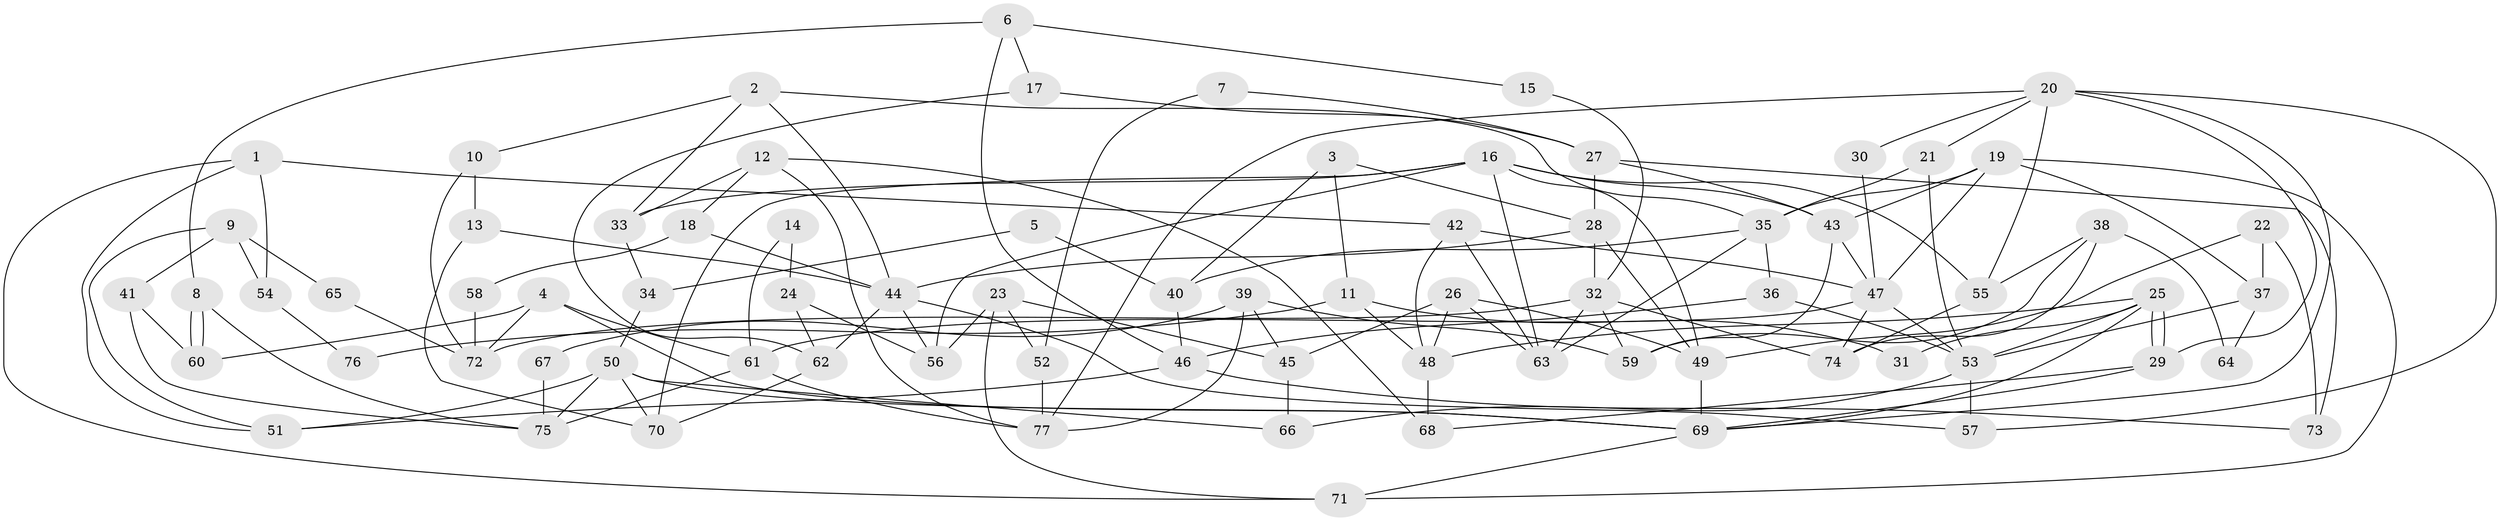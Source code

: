 // Generated by graph-tools (version 1.1) at 2025/50/03/09/25 03:50:04]
// undirected, 77 vertices, 154 edges
graph export_dot {
graph [start="1"]
  node [color=gray90,style=filled];
  1;
  2;
  3;
  4;
  5;
  6;
  7;
  8;
  9;
  10;
  11;
  12;
  13;
  14;
  15;
  16;
  17;
  18;
  19;
  20;
  21;
  22;
  23;
  24;
  25;
  26;
  27;
  28;
  29;
  30;
  31;
  32;
  33;
  34;
  35;
  36;
  37;
  38;
  39;
  40;
  41;
  42;
  43;
  44;
  45;
  46;
  47;
  48;
  49;
  50;
  51;
  52;
  53;
  54;
  55;
  56;
  57;
  58;
  59;
  60;
  61;
  62;
  63;
  64;
  65;
  66;
  67;
  68;
  69;
  70;
  71;
  72;
  73;
  74;
  75;
  76;
  77;
  1 -- 71;
  1 -- 42;
  1 -- 51;
  1 -- 54;
  2 -- 44;
  2 -- 35;
  2 -- 10;
  2 -- 33;
  3 -- 28;
  3 -- 40;
  3 -- 11;
  4 -- 72;
  4 -- 61;
  4 -- 60;
  4 -- 69;
  5 -- 34;
  5 -- 40;
  6 -- 8;
  6 -- 46;
  6 -- 15;
  6 -- 17;
  7 -- 27;
  7 -- 52;
  8 -- 75;
  8 -- 60;
  8 -- 60;
  9 -- 51;
  9 -- 41;
  9 -- 54;
  9 -- 65;
  10 -- 13;
  10 -- 72;
  11 -- 48;
  11 -- 31;
  11 -- 76;
  12 -- 33;
  12 -- 68;
  12 -- 18;
  12 -- 77;
  13 -- 44;
  13 -- 70;
  14 -- 61;
  14 -- 24;
  15 -- 32;
  16 -- 56;
  16 -- 63;
  16 -- 33;
  16 -- 43;
  16 -- 49;
  16 -- 55;
  16 -- 70;
  17 -- 27;
  17 -- 62;
  18 -- 44;
  18 -- 58;
  19 -- 43;
  19 -- 35;
  19 -- 37;
  19 -- 47;
  19 -- 71;
  20 -- 69;
  20 -- 55;
  20 -- 21;
  20 -- 29;
  20 -- 30;
  20 -- 57;
  20 -- 77;
  21 -- 53;
  21 -- 35;
  22 -- 37;
  22 -- 49;
  22 -- 73;
  23 -- 71;
  23 -- 45;
  23 -- 52;
  23 -- 56;
  24 -- 56;
  24 -- 62;
  25 -- 29;
  25 -- 29;
  25 -- 69;
  25 -- 31;
  25 -- 48;
  25 -- 53;
  26 -- 63;
  26 -- 49;
  26 -- 45;
  26 -- 48;
  27 -- 43;
  27 -- 28;
  27 -- 73;
  28 -- 49;
  28 -- 32;
  28 -- 44;
  29 -- 68;
  29 -- 69;
  30 -- 47;
  32 -- 74;
  32 -- 63;
  32 -- 59;
  32 -- 72;
  33 -- 34;
  34 -- 50;
  35 -- 36;
  35 -- 40;
  35 -- 63;
  36 -- 53;
  36 -- 46;
  37 -- 53;
  37 -- 64;
  38 -- 55;
  38 -- 59;
  38 -- 64;
  38 -- 74;
  39 -- 77;
  39 -- 59;
  39 -- 45;
  39 -- 67;
  40 -- 46;
  41 -- 60;
  41 -- 75;
  42 -- 48;
  42 -- 47;
  42 -- 63;
  43 -- 47;
  43 -- 59;
  44 -- 62;
  44 -- 56;
  44 -- 57;
  45 -- 66;
  46 -- 73;
  46 -- 51;
  47 -- 53;
  47 -- 61;
  47 -- 74;
  48 -- 68;
  49 -- 69;
  50 -- 66;
  50 -- 69;
  50 -- 51;
  50 -- 70;
  50 -- 75;
  52 -- 77;
  53 -- 57;
  53 -- 66;
  54 -- 76;
  55 -- 74;
  58 -- 72;
  61 -- 77;
  61 -- 75;
  62 -- 70;
  65 -- 72;
  67 -- 75;
  69 -- 71;
}
